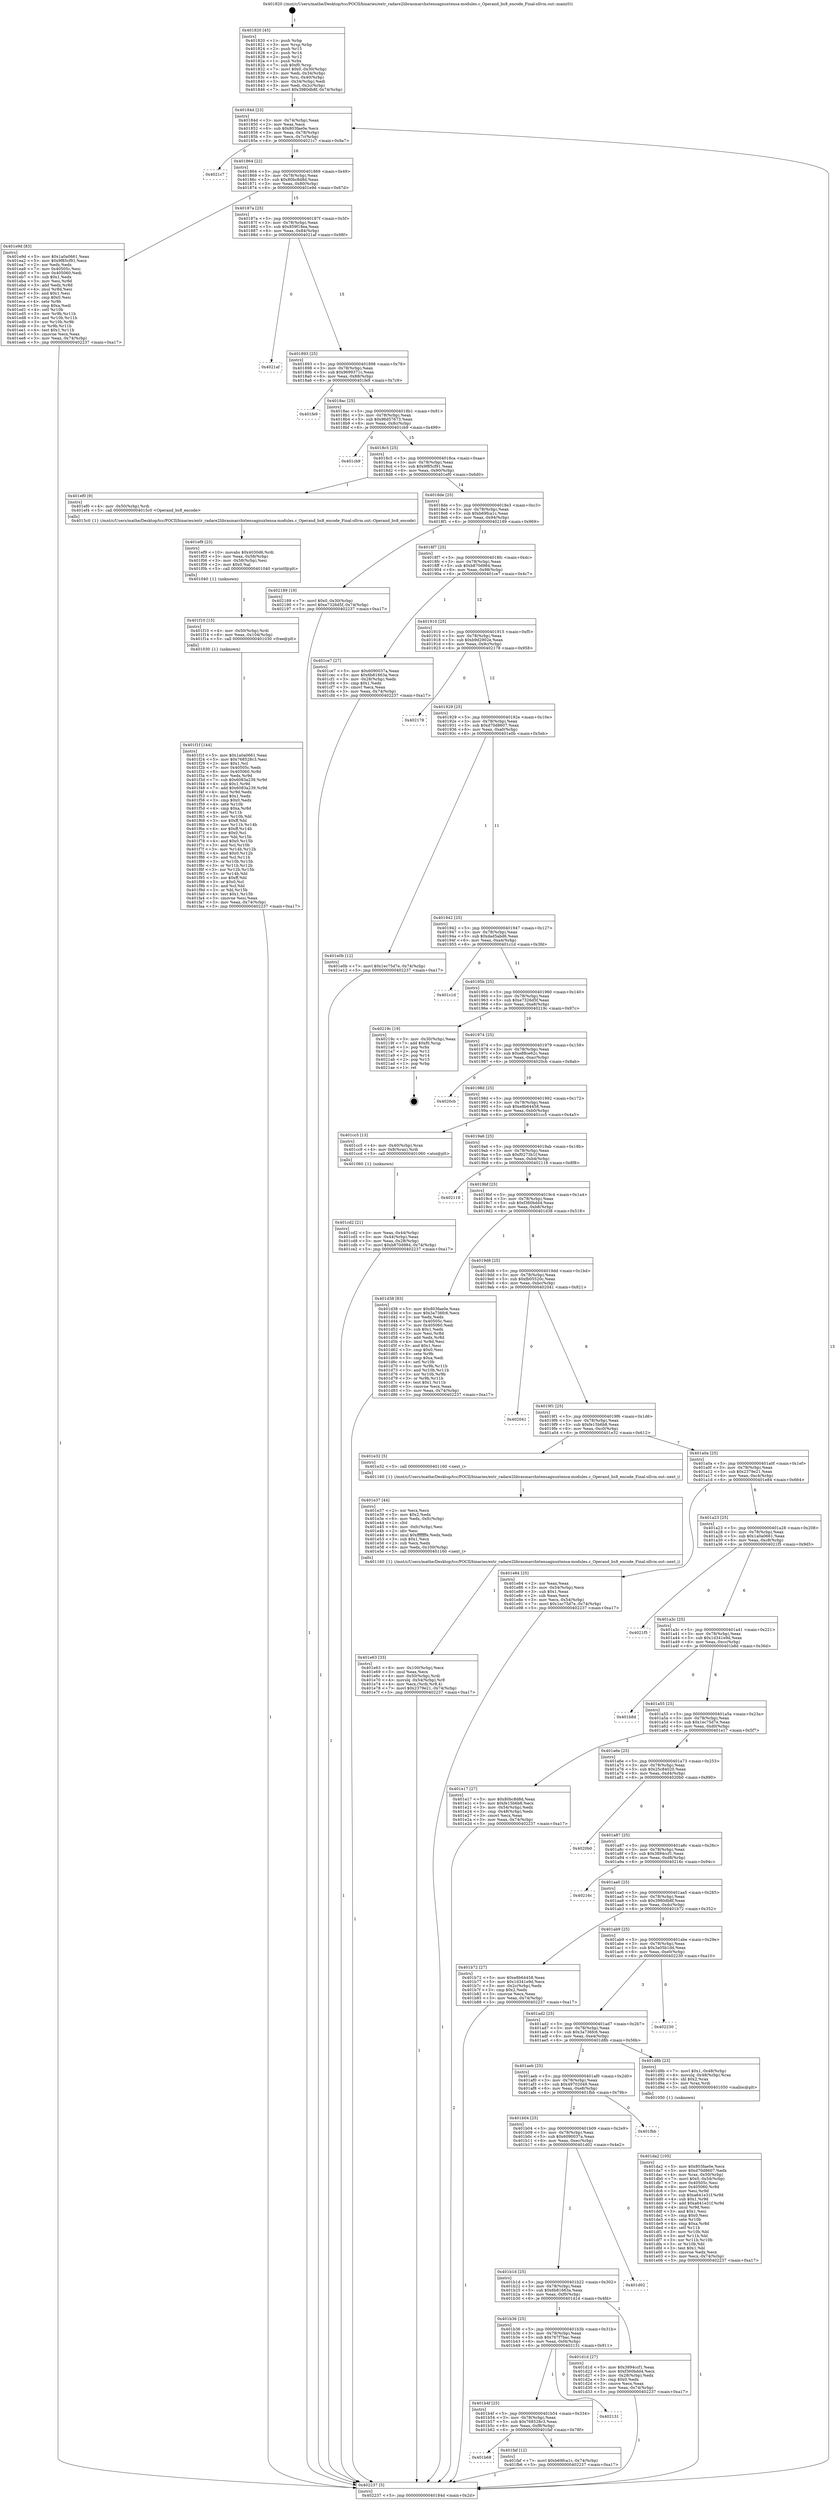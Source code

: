 digraph "0x401820" {
  label = "0x401820 (/mnt/c/Users/mathe/Desktop/tcc/POCII/binaries/extr_radare2librasmarchxtensagnuxtensa-modules.c_Operand_bs8_encode_Final-ollvm.out::main(0))"
  labelloc = "t"
  node[shape=record]

  Entry [label="",width=0.3,height=0.3,shape=circle,fillcolor=black,style=filled]
  "0x40184d" [label="{
     0x40184d [23]\l
     | [instrs]\l
     &nbsp;&nbsp;0x40184d \<+3\>: mov -0x74(%rbp),%eax\l
     &nbsp;&nbsp;0x401850 \<+2\>: mov %eax,%ecx\l
     &nbsp;&nbsp;0x401852 \<+6\>: sub $0x803fae0e,%ecx\l
     &nbsp;&nbsp;0x401858 \<+3\>: mov %eax,-0x78(%rbp)\l
     &nbsp;&nbsp;0x40185b \<+3\>: mov %ecx,-0x7c(%rbp)\l
     &nbsp;&nbsp;0x40185e \<+6\>: je 00000000004021c7 \<main+0x9a7\>\l
  }"]
  "0x4021c7" [label="{
     0x4021c7\l
  }", style=dashed]
  "0x401864" [label="{
     0x401864 [22]\l
     | [instrs]\l
     &nbsp;&nbsp;0x401864 \<+5\>: jmp 0000000000401869 \<main+0x49\>\l
     &nbsp;&nbsp;0x401869 \<+3\>: mov -0x78(%rbp),%eax\l
     &nbsp;&nbsp;0x40186c \<+5\>: sub $0x80bc8d8d,%eax\l
     &nbsp;&nbsp;0x401871 \<+3\>: mov %eax,-0x80(%rbp)\l
     &nbsp;&nbsp;0x401874 \<+6\>: je 0000000000401e9d \<main+0x67d\>\l
  }"]
  Exit [label="",width=0.3,height=0.3,shape=circle,fillcolor=black,style=filled,peripheries=2]
  "0x401e9d" [label="{
     0x401e9d [83]\l
     | [instrs]\l
     &nbsp;&nbsp;0x401e9d \<+5\>: mov $0x1a0a0661,%eax\l
     &nbsp;&nbsp;0x401ea2 \<+5\>: mov $0x9f85cf91,%ecx\l
     &nbsp;&nbsp;0x401ea7 \<+2\>: xor %edx,%edx\l
     &nbsp;&nbsp;0x401ea9 \<+7\>: mov 0x40505c,%esi\l
     &nbsp;&nbsp;0x401eb0 \<+7\>: mov 0x405060,%edi\l
     &nbsp;&nbsp;0x401eb7 \<+3\>: sub $0x1,%edx\l
     &nbsp;&nbsp;0x401eba \<+3\>: mov %esi,%r8d\l
     &nbsp;&nbsp;0x401ebd \<+3\>: add %edx,%r8d\l
     &nbsp;&nbsp;0x401ec0 \<+4\>: imul %r8d,%esi\l
     &nbsp;&nbsp;0x401ec4 \<+3\>: and $0x1,%esi\l
     &nbsp;&nbsp;0x401ec7 \<+3\>: cmp $0x0,%esi\l
     &nbsp;&nbsp;0x401eca \<+4\>: sete %r9b\l
     &nbsp;&nbsp;0x401ece \<+3\>: cmp $0xa,%edi\l
     &nbsp;&nbsp;0x401ed1 \<+4\>: setl %r10b\l
     &nbsp;&nbsp;0x401ed5 \<+3\>: mov %r9b,%r11b\l
     &nbsp;&nbsp;0x401ed8 \<+3\>: and %r10b,%r11b\l
     &nbsp;&nbsp;0x401edb \<+3\>: xor %r10b,%r9b\l
     &nbsp;&nbsp;0x401ede \<+3\>: or %r9b,%r11b\l
     &nbsp;&nbsp;0x401ee1 \<+4\>: test $0x1,%r11b\l
     &nbsp;&nbsp;0x401ee5 \<+3\>: cmovne %ecx,%eax\l
     &nbsp;&nbsp;0x401ee8 \<+3\>: mov %eax,-0x74(%rbp)\l
     &nbsp;&nbsp;0x401eeb \<+5\>: jmp 0000000000402237 \<main+0xa17\>\l
  }"]
  "0x40187a" [label="{
     0x40187a [25]\l
     | [instrs]\l
     &nbsp;&nbsp;0x40187a \<+5\>: jmp 000000000040187f \<main+0x5f\>\l
     &nbsp;&nbsp;0x40187f \<+3\>: mov -0x78(%rbp),%eax\l
     &nbsp;&nbsp;0x401882 \<+5\>: sub $0x859f18ea,%eax\l
     &nbsp;&nbsp;0x401887 \<+6\>: mov %eax,-0x84(%rbp)\l
     &nbsp;&nbsp;0x40188d \<+6\>: je 00000000004021af \<main+0x98f\>\l
  }"]
  "0x401b68" [label="{
     0x401b68\l
  }", style=dashed]
  "0x4021af" [label="{
     0x4021af\l
  }", style=dashed]
  "0x401893" [label="{
     0x401893 [25]\l
     | [instrs]\l
     &nbsp;&nbsp;0x401893 \<+5\>: jmp 0000000000401898 \<main+0x78\>\l
     &nbsp;&nbsp;0x401898 \<+3\>: mov -0x78(%rbp),%eax\l
     &nbsp;&nbsp;0x40189b \<+5\>: sub $0x9699371c,%eax\l
     &nbsp;&nbsp;0x4018a0 \<+6\>: mov %eax,-0x88(%rbp)\l
     &nbsp;&nbsp;0x4018a6 \<+6\>: je 0000000000401fe9 \<main+0x7c9\>\l
  }"]
  "0x401faf" [label="{
     0x401faf [12]\l
     | [instrs]\l
     &nbsp;&nbsp;0x401faf \<+7\>: movl $0xb69fca1c,-0x74(%rbp)\l
     &nbsp;&nbsp;0x401fb6 \<+5\>: jmp 0000000000402237 \<main+0xa17\>\l
  }"]
  "0x401fe9" [label="{
     0x401fe9\l
  }", style=dashed]
  "0x4018ac" [label="{
     0x4018ac [25]\l
     | [instrs]\l
     &nbsp;&nbsp;0x4018ac \<+5\>: jmp 00000000004018b1 \<main+0x91\>\l
     &nbsp;&nbsp;0x4018b1 \<+3\>: mov -0x78(%rbp),%eax\l
     &nbsp;&nbsp;0x4018b4 \<+5\>: sub $0x96d57673,%eax\l
     &nbsp;&nbsp;0x4018b9 \<+6\>: mov %eax,-0x8c(%rbp)\l
     &nbsp;&nbsp;0x4018bf \<+6\>: je 0000000000401cb9 \<main+0x499\>\l
  }"]
  "0x401b4f" [label="{
     0x401b4f [25]\l
     | [instrs]\l
     &nbsp;&nbsp;0x401b4f \<+5\>: jmp 0000000000401b54 \<main+0x334\>\l
     &nbsp;&nbsp;0x401b54 \<+3\>: mov -0x78(%rbp),%eax\l
     &nbsp;&nbsp;0x401b57 \<+5\>: sub $0x768528c3,%eax\l
     &nbsp;&nbsp;0x401b5c \<+6\>: mov %eax,-0xf8(%rbp)\l
     &nbsp;&nbsp;0x401b62 \<+6\>: je 0000000000401faf \<main+0x78f\>\l
  }"]
  "0x401cb9" [label="{
     0x401cb9\l
  }", style=dashed]
  "0x4018c5" [label="{
     0x4018c5 [25]\l
     | [instrs]\l
     &nbsp;&nbsp;0x4018c5 \<+5\>: jmp 00000000004018ca \<main+0xaa\>\l
     &nbsp;&nbsp;0x4018ca \<+3\>: mov -0x78(%rbp),%eax\l
     &nbsp;&nbsp;0x4018cd \<+5\>: sub $0x9f85cf91,%eax\l
     &nbsp;&nbsp;0x4018d2 \<+6\>: mov %eax,-0x90(%rbp)\l
     &nbsp;&nbsp;0x4018d8 \<+6\>: je 0000000000401ef0 \<main+0x6d0\>\l
  }"]
  "0x402131" [label="{
     0x402131\l
  }", style=dashed]
  "0x401ef0" [label="{
     0x401ef0 [9]\l
     | [instrs]\l
     &nbsp;&nbsp;0x401ef0 \<+4\>: mov -0x50(%rbp),%rdi\l
     &nbsp;&nbsp;0x401ef4 \<+5\>: call 00000000004015c0 \<Operand_bs8_encode\>\l
     | [calls]\l
     &nbsp;&nbsp;0x4015c0 \{1\} (/mnt/c/Users/mathe/Desktop/tcc/POCII/binaries/extr_radare2librasmarchxtensagnuxtensa-modules.c_Operand_bs8_encode_Final-ollvm.out::Operand_bs8_encode)\l
  }"]
  "0x4018de" [label="{
     0x4018de [25]\l
     | [instrs]\l
     &nbsp;&nbsp;0x4018de \<+5\>: jmp 00000000004018e3 \<main+0xc3\>\l
     &nbsp;&nbsp;0x4018e3 \<+3\>: mov -0x78(%rbp),%eax\l
     &nbsp;&nbsp;0x4018e6 \<+5\>: sub $0xb69fca1c,%eax\l
     &nbsp;&nbsp;0x4018eb \<+6\>: mov %eax,-0x94(%rbp)\l
     &nbsp;&nbsp;0x4018f1 \<+6\>: je 0000000000402189 \<main+0x969\>\l
  }"]
  "0x401f1f" [label="{
     0x401f1f [144]\l
     | [instrs]\l
     &nbsp;&nbsp;0x401f1f \<+5\>: mov $0x1a0a0661,%eax\l
     &nbsp;&nbsp;0x401f24 \<+5\>: mov $0x768528c3,%esi\l
     &nbsp;&nbsp;0x401f29 \<+2\>: mov $0x1,%cl\l
     &nbsp;&nbsp;0x401f2b \<+7\>: mov 0x40505c,%edx\l
     &nbsp;&nbsp;0x401f32 \<+8\>: mov 0x405060,%r8d\l
     &nbsp;&nbsp;0x401f3a \<+3\>: mov %edx,%r9d\l
     &nbsp;&nbsp;0x401f3d \<+7\>: sub $0x6083a239,%r9d\l
     &nbsp;&nbsp;0x401f44 \<+4\>: sub $0x1,%r9d\l
     &nbsp;&nbsp;0x401f48 \<+7\>: add $0x6083a239,%r9d\l
     &nbsp;&nbsp;0x401f4f \<+4\>: imul %r9d,%edx\l
     &nbsp;&nbsp;0x401f53 \<+3\>: and $0x1,%edx\l
     &nbsp;&nbsp;0x401f56 \<+3\>: cmp $0x0,%edx\l
     &nbsp;&nbsp;0x401f59 \<+4\>: sete %r10b\l
     &nbsp;&nbsp;0x401f5d \<+4\>: cmp $0xa,%r8d\l
     &nbsp;&nbsp;0x401f61 \<+4\>: setl %r11b\l
     &nbsp;&nbsp;0x401f65 \<+3\>: mov %r10b,%bl\l
     &nbsp;&nbsp;0x401f68 \<+3\>: xor $0xff,%bl\l
     &nbsp;&nbsp;0x401f6b \<+3\>: mov %r11b,%r14b\l
     &nbsp;&nbsp;0x401f6e \<+4\>: xor $0xff,%r14b\l
     &nbsp;&nbsp;0x401f72 \<+3\>: xor $0x0,%cl\l
     &nbsp;&nbsp;0x401f75 \<+3\>: mov %bl,%r15b\l
     &nbsp;&nbsp;0x401f78 \<+4\>: and $0x0,%r15b\l
     &nbsp;&nbsp;0x401f7c \<+3\>: and %cl,%r10b\l
     &nbsp;&nbsp;0x401f7f \<+3\>: mov %r14b,%r12b\l
     &nbsp;&nbsp;0x401f82 \<+4\>: and $0x0,%r12b\l
     &nbsp;&nbsp;0x401f86 \<+3\>: and %cl,%r11b\l
     &nbsp;&nbsp;0x401f89 \<+3\>: or %r10b,%r15b\l
     &nbsp;&nbsp;0x401f8c \<+3\>: or %r11b,%r12b\l
     &nbsp;&nbsp;0x401f8f \<+3\>: xor %r12b,%r15b\l
     &nbsp;&nbsp;0x401f92 \<+3\>: or %r14b,%bl\l
     &nbsp;&nbsp;0x401f95 \<+3\>: xor $0xff,%bl\l
     &nbsp;&nbsp;0x401f98 \<+3\>: or $0x0,%cl\l
     &nbsp;&nbsp;0x401f9b \<+2\>: and %cl,%bl\l
     &nbsp;&nbsp;0x401f9d \<+3\>: or %bl,%r15b\l
     &nbsp;&nbsp;0x401fa0 \<+4\>: test $0x1,%r15b\l
     &nbsp;&nbsp;0x401fa4 \<+3\>: cmovne %esi,%eax\l
     &nbsp;&nbsp;0x401fa7 \<+3\>: mov %eax,-0x74(%rbp)\l
     &nbsp;&nbsp;0x401faa \<+5\>: jmp 0000000000402237 \<main+0xa17\>\l
  }"]
  "0x402189" [label="{
     0x402189 [19]\l
     | [instrs]\l
     &nbsp;&nbsp;0x402189 \<+7\>: movl $0x0,-0x30(%rbp)\l
     &nbsp;&nbsp;0x402190 \<+7\>: movl $0xe7326d5f,-0x74(%rbp)\l
     &nbsp;&nbsp;0x402197 \<+5\>: jmp 0000000000402237 \<main+0xa17\>\l
  }"]
  "0x4018f7" [label="{
     0x4018f7 [25]\l
     | [instrs]\l
     &nbsp;&nbsp;0x4018f7 \<+5\>: jmp 00000000004018fc \<main+0xdc\>\l
     &nbsp;&nbsp;0x4018fc \<+3\>: mov -0x78(%rbp),%eax\l
     &nbsp;&nbsp;0x4018ff \<+5\>: sub $0xb870d984,%eax\l
     &nbsp;&nbsp;0x401904 \<+6\>: mov %eax,-0x98(%rbp)\l
     &nbsp;&nbsp;0x40190a \<+6\>: je 0000000000401ce7 \<main+0x4c7\>\l
  }"]
  "0x401f10" [label="{
     0x401f10 [15]\l
     | [instrs]\l
     &nbsp;&nbsp;0x401f10 \<+4\>: mov -0x50(%rbp),%rdi\l
     &nbsp;&nbsp;0x401f14 \<+6\>: mov %eax,-0x104(%rbp)\l
     &nbsp;&nbsp;0x401f1a \<+5\>: call 0000000000401030 \<free@plt\>\l
     | [calls]\l
     &nbsp;&nbsp;0x401030 \{1\} (unknown)\l
  }"]
  "0x401ce7" [label="{
     0x401ce7 [27]\l
     | [instrs]\l
     &nbsp;&nbsp;0x401ce7 \<+5\>: mov $0x6090037a,%eax\l
     &nbsp;&nbsp;0x401cec \<+5\>: mov $0x6b81663a,%ecx\l
     &nbsp;&nbsp;0x401cf1 \<+3\>: mov -0x28(%rbp),%edx\l
     &nbsp;&nbsp;0x401cf4 \<+3\>: cmp $0x1,%edx\l
     &nbsp;&nbsp;0x401cf7 \<+3\>: cmovl %ecx,%eax\l
     &nbsp;&nbsp;0x401cfa \<+3\>: mov %eax,-0x74(%rbp)\l
     &nbsp;&nbsp;0x401cfd \<+5\>: jmp 0000000000402237 \<main+0xa17\>\l
  }"]
  "0x401910" [label="{
     0x401910 [25]\l
     | [instrs]\l
     &nbsp;&nbsp;0x401910 \<+5\>: jmp 0000000000401915 \<main+0xf5\>\l
     &nbsp;&nbsp;0x401915 \<+3\>: mov -0x78(%rbp),%eax\l
     &nbsp;&nbsp;0x401918 \<+5\>: sub $0xb9d2902e,%eax\l
     &nbsp;&nbsp;0x40191d \<+6\>: mov %eax,-0x9c(%rbp)\l
     &nbsp;&nbsp;0x401923 \<+6\>: je 0000000000402178 \<main+0x958\>\l
  }"]
  "0x401ef9" [label="{
     0x401ef9 [23]\l
     | [instrs]\l
     &nbsp;&nbsp;0x401ef9 \<+10\>: movabs $0x4030d6,%rdi\l
     &nbsp;&nbsp;0x401f03 \<+3\>: mov %eax,-0x58(%rbp)\l
     &nbsp;&nbsp;0x401f06 \<+3\>: mov -0x58(%rbp),%esi\l
     &nbsp;&nbsp;0x401f09 \<+2\>: mov $0x0,%al\l
     &nbsp;&nbsp;0x401f0b \<+5\>: call 0000000000401040 \<printf@plt\>\l
     | [calls]\l
     &nbsp;&nbsp;0x401040 \{1\} (unknown)\l
  }"]
  "0x402178" [label="{
     0x402178\l
  }", style=dashed]
  "0x401929" [label="{
     0x401929 [25]\l
     | [instrs]\l
     &nbsp;&nbsp;0x401929 \<+5\>: jmp 000000000040192e \<main+0x10e\>\l
     &nbsp;&nbsp;0x40192e \<+3\>: mov -0x78(%rbp),%eax\l
     &nbsp;&nbsp;0x401931 \<+5\>: sub $0xd70d8607,%eax\l
     &nbsp;&nbsp;0x401936 \<+6\>: mov %eax,-0xa0(%rbp)\l
     &nbsp;&nbsp;0x40193c \<+6\>: je 0000000000401e0b \<main+0x5eb\>\l
  }"]
  "0x401e63" [label="{
     0x401e63 [33]\l
     | [instrs]\l
     &nbsp;&nbsp;0x401e63 \<+6\>: mov -0x100(%rbp),%ecx\l
     &nbsp;&nbsp;0x401e69 \<+3\>: imul %eax,%ecx\l
     &nbsp;&nbsp;0x401e6c \<+4\>: mov -0x50(%rbp),%rdi\l
     &nbsp;&nbsp;0x401e70 \<+4\>: movslq -0x54(%rbp),%r8\l
     &nbsp;&nbsp;0x401e74 \<+4\>: mov %ecx,(%rdi,%r8,4)\l
     &nbsp;&nbsp;0x401e78 \<+7\>: movl $0x2379e21,-0x74(%rbp)\l
     &nbsp;&nbsp;0x401e7f \<+5\>: jmp 0000000000402237 \<main+0xa17\>\l
  }"]
  "0x401e0b" [label="{
     0x401e0b [12]\l
     | [instrs]\l
     &nbsp;&nbsp;0x401e0b \<+7\>: movl $0x1ec75d7e,-0x74(%rbp)\l
     &nbsp;&nbsp;0x401e12 \<+5\>: jmp 0000000000402237 \<main+0xa17\>\l
  }"]
  "0x401942" [label="{
     0x401942 [25]\l
     | [instrs]\l
     &nbsp;&nbsp;0x401942 \<+5\>: jmp 0000000000401947 \<main+0x127\>\l
     &nbsp;&nbsp;0x401947 \<+3\>: mov -0x78(%rbp),%eax\l
     &nbsp;&nbsp;0x40194a \<+5\>: sub $0xdad5abd6,%eax\l
     &nbsp;&nbsp;0x40194f \<+6\>: mov %eax,-0xa4(%rbp)\l
     &nbsp;&nbsp;0x401955 \<+6\>: je 0000000000401c1d \<main+0x3fd\>\l
  }"]
  "0x401e37" [label="{
     0x401e37 [44]\l
     | [instrs]\l
     &nbsp;&nbsp;0x401e37 \<+2\>: xor %ecx,%ecx\l
     &nbsp;&nbsp;0x401e39 \<+5\>: mov $0x2,%edx\l
     &nbsp;&nbsp;0x401e3e \<+6\>: mov %edx,-0xfc(%rbp)\l
     &nbsp;&nbsp;0x401e44 \<+1\>: cltd\l
     &nbsp;&nbsp;0x401e45 \<+6\>: mov -0xfc(%rbp),%esi\l
     &nbsp;&nbsp;0x401e4b \<+2\>: idiv %esi\l
     &nbsp;&nbsp;0x401e4d \<+6\>: imul $0xfffffffe,%edx,%edx\l
     &nbsp;&nbsp;0x401e53 \<+3\>: sub $0x1,%ecx\l
     &nbsp;&nbsp;0x401e56 \<+2\>: sub %ecx,%edx\l
     &nbsp;&nbsp;0x401e58 \<+6\>: mov %edx,-0x100(%rbp)\l
     &nbsp;&nbsp;0x401e5e \<+5\>: call 0000000000401160 \<next_i\>\l
     | [calls]\l
     &nbsp;&nbsp;0x401160 \{1\} (/mnt/c/Users/mathe/Desktop/tcc/POCII/binaries/extr_radare2librasmarchxtensagnuxtensa-modules.c_Operand_bs8_encode_Final-ollvm.out::next_i)\l
  }"]
  "0x401c1d" [label="{
     0x401c1d\l
  }", style=dashed]
  "0x40195b" [label="{
     0x40195b [25]\l
     | [instrs]\l
     &nbsp;&nbsp;0x40195b \<+5\>: jmp 0000000000401960 \<main+0x140\>\l
     &nbsp;&nbsp;0x401960 \<+3\>: mov -0x78(%rbp),%eax\l
     &nbsp;&nbsp;0x401963 \<+5\>: sub $0xe7326d5f,%eax\l
     &nbsp;&nbsp;0x401968 \<+6\>: mov %eax,-0xa8(%rbp)\l
     &nbsp;&nbsp;0x40196e \<+6\>: je 000000000040219c \<main+0x97c\>\l
  }"]
  "0x401da2" [label="{
     0x401da2 [105]\l
     | [instrs]\l
     &nbsp;&nbsp;0x401da2 \<+5\>: mov $0x803fae0e,%ecx\l
     &nbsp;&nbsp;0x401da7 \<+5\>: mov $0xd70d8607,%edx\l
     &nbsp;&nbsp;0x401dac \<+4\>: mov %rax,-0x50(%rbp)\l
     &nbsp;&nbsp;0x401db0 \<+7\>: movl $0x0,-0x54(%rbp)\l
     &nbsp;&nbsp;0x401db7 \<+7\>: mov 0x40505c,%esi\l
     &nbsp;&nbsp;0x401dbe \<+8\>: mov 0x405060,%r8d\l
     &nbsp;&nbsp;0x401dc6 \<+3\>: mov %esi,%r9d\l
     &nbsp;&nbsp;0x401dc9 \<+7\>: sub $0xa641e31f,%r9d\l
     &nbsp;&nbsp;0x401dd0 \<+4\>: sub $0x1,%r9d\l
     &nbsp;&nbsp;0x401dd4 \<+7\>: add $0xa641e31f,%r9d\l
     &nbsp;&nbsp;0x401ddb \<+4\>: imul %r9d,%esi\l
     &nbsp;&nbsp;0x401ddf \<+3\>: and $0x1,%esi\l
     &nbsp;&nbsp;0x401de2 \<+3\>: cmp $0x0,%esi\l
     &nbsp;&nbsp;0x401de5 \<+4\>: sete %r10b\l
     &nbsp;&nbsp;0x401de9 \<+4\>: cmp $0xa,%r8d\l
     &nbsp;&nbsp;0x401ded \<+4\>: setl %r11b\l
     &nbsp;&nbsp;0x401df1 \<+3\>: mov %r10b,%bl\l
     &nbsp;&nbsp;0x401df4 \<+3\>: and %r11b,%bl\l
     &nbsp;&nbsp;0x401df7 \<+3\>: xor %r11b,%r10b\l
     &nbsp;&nbsp;0x401dfa \<+3\>: or %r10b,%bl\l
     &nbsp;&nbsp;0x401dfd \<+3\>: test $0x1,%bl\l
     &nbsp;&nbsp;0x401e00 \<+3\>: cmovne %edx,%ecx\l
     &nbsp;&nbsp;0x401e03 \<+3\>: mov %ecx,-0x74(%rbp)\l
     &nbsp;&nbsp;0x401e06 \<+5\>: jmp 0000000000402237 \<main+0xa17\>\l
  }"]
  "0x40219c" [label="{
     0x40219c [19]\l
     | [instrs]\l
     &nbsp;&nbsp;0x40219c \<+3\>: mov -0x30(%rbp),%eax\l
     &nbsp;&nbsp;0x40219f \<+7\>: add $0xf0,%rsp\l
     &nbsp;&nbsp;0x4021a6 \<+1\>: pop %rbx\l
     &nbsp;&nbsp;0x4021a7 \<+2\>: pop %r12\l
     &nbsp;&nbsp;0x4021a9 \<+2\>: pop %r14\l
     &nbsp;&nbsp;0x4021ab \<+2\>: pop %r15\l
     &nbsp;&nbsp;0x4021ad \<+1\>: pop %rbp\l
     &nbsp;&nbsp;0x4021ae \<+1\>: ret\l
  }"]
  "0x401974" [label="{
     0x401974 [25]\l
     | [instrs]\l
     &nbsp;&nbsp;0x401974 \<+5\>: jmp 0000000000401979 \<main+0x159\>\l
     &nbsp;&nbsp;0x401979 \<+3\>: mov -0x78(%rbp),%eax\l
     &nbsp;&nbsp;0x40197c \<+5\>: sub $0xe88ce62c,%eax\l
     &nbsp;&nbsp;0x401981 \<+6\>: mov %eax,-0xac(%rbp)\l
     &nbsp;&nbsp;0x401987 \<+6\>: je 00000000004020cb \<main+0x8ab\>\l
  }"]
  "0x401b36" [label="{
     0x401b36 [25]\l
     | [instrs]\l
     &nbsp;&nbsp;0x401b36 \<+5\>: jmp 0000000000401b3b \<main+0x31b\>\l
     &nbsp;&nbsp;0x401b3b \<+3\>: mov -0x78(%rbp),%eax\l
     &nbsp;&nbsp;0x401b3e \<+5\>: sub $0x767f7bac,%eax\l
     &nbsp;&nbsp;0x401b43 \<+6\>: mov %eax,-0xf4(%rbp)\l
     &nbsp;&nbsp;0x401b49 \<+6\>: je 0000000000402131 \<main+0x911\>\l
  }"]
  "0x4020cb" [label="{
     0x4020cb\l
  }", style=dashed]
  "0x40198d" [label="{
     0x40198d [25]\l
     | [instrs]\l
     &nbsp;&nbsp;0x40198d \<+5\>: jmp 0000000000401992 \<main+0x172\>\l
     &nbsp;&nbsp;0x401992 \<+3\>: mov -0x78(%rbp),%eax\l
     &nbsp;&nbsp;0x401995 \<+5\>: sub $0xe8b64458,%eax\l
     &nbsp;&nbsp;0x40199a \<+6\>: mov %eax,-0xb0(%rbp)\l
     &nbsp;&nbsp;0x4019a0 \<+6\>: je 0000000000401cc5 \<main+0x4a5\>\l
  }"]
  "0x401d1d" [label="{
     0x401d1d [27]\l
     | [instrs]\l
     &nbsp;&nbsp;0x401d1d \<+5\>: mov $0x3894ccf1,%eax\l
     &nbsp;&nbsp;0x401d22 \<+5\>: mov $0xf360bdd4,%ecx\l
     &nbsp;&nbsp;0x401d27 \<+3\>: mov -0x28(%rbp),%edx\l
     &nbsp;&nbsp;0x401d2a \<+3\>: cmp $0x0,%edx\l
     &nbsp;&nbsp;0x401d2d \<+3\>: cmove %ecx,%eax\l
     &nbsp;&nbsp;0x401d30 \<+3\>: mov %eax,-0x74(%rbp)\l
     &nbsp;&nbsp;0x401d33 \<+5\>: jmp 0000000000402237 \<main+0xa17\>\l
  }"]
  "0x401cc5" [label="{
     0x401cc5 [13]\l
     | [instrs]\l
     &nbsp;&nbsp;0x401cc5 \<+4\>: mov -0x40(%rbp),%rax\l
     &nbsp;&nbsp;0x401cc9 \<+4\>: mov 0x8(%rax),%rdi\l
     &nbsp;&nbsp;0x401ccd \<+5\>: call 0000000000401060 \<atoi@plt\>\l
     | [calls]\l
     &nbsp;&nbsp;0x401060 \{1\} (unknown)\l
  }"]
  "0x4019a6" [label="{
     0x4019a6 [25]\l
     | [instrs]\l
     &nbsp;&nbsp;0x4019a6 \<+5\>: jmp 00000000004019ab \<main+0x18b\>\l
     &nbsp;&nbsp;0x4019ab \<+3\>: mov -0x78(%rbp),%eax\l
     &nbsp;&nbsp;0x4019ae \<+5\>: sub $0xf0273b1f,%eax\l
     &nbsp;&nbsp;0x4019b3 \<+6\>: mov %eax,-0xb4(%rbp)\l
     &nbsp;&nbsp;0x4019b9 \<+6\>: je 0000000000402118 \<main+0x8f8\>\l
  }"]
  "0x401b1d" [label="{
     0x401b1d [25]\l
     | [instrs]\l
     &nbsp;&nbsp;0x401b1d \<+5\>: jmp 0000000000401b22 \<main+0x302\>\l
     &nbsp;&nbsp;0x401b22 \<+3\>: mov -0x78(%rbp),%eax\l
     &nbsp;&nbsp;0x401b25 \<+5\>: sub $0x6b81663a,%eax\l
     &nbsp;&nbsp;0x401b2a \<+6\>: mov %eax,-0xf0(%rbp)\l
     &nbsp;&nbsp;0x401b30 \<+6\>: je 0000000000401d1d \<main+0x4fd\>\l
  }"]
  "0x402118" [label="{
     0x402118\l
  }", style=dashed]
  "0x4019bf" [label="{
     0x4019bf [25]\l
     | [instrs]\l
     &nbsp;&nbsp;0x4019bf \<+5\>: jmp 00000000004019c4 \<main+0x1a4\>\l
     &nbsp;&nbsp;0x4019c4 \<+3\>: mov -0x78(%rbp),%eax\l
     &nbsp;&nbsp;0x4019c7 \<+5\>: sub $0xf360bdd4,%eax\l
     &nbsp;&nbsp;0x4019cc \<+6\>: mov %eax,-0xb8(%rbp)\l
     &nbsp;&nbsp;0x4019d2 \<+6\>: je 0000000000401d38 \<main+0x518\>\l
  }"]
  "0x401d02" [label="{
     0x401d02\l
  }", style=dashed]
  "0x401d38" [label="{
     0x401d38 [83]\l
     | [instrs]\l
     &nbsp;&nbsp;0x401d38 \<+5\>: mov $0x803fae0e,%eax\l
     &nbsp;&nbsp;0x401d3d \<+5\>: mov $0x3a736fc6,%ecx\l
     &nbsp;&nbsp;0x401d42 \<+2\>: xor %edx,%edx\l
     &nbsp;&nbsp;0x401d44 \<+7\>: mov 0x40505c,%esi\l
     &nbsp;&nbsp;0x401d4b \<+7\>: mov 0x405060,%edi\l
     &nbsp;&nbsp;0x401d52 \<+3\>: sub $0x1,%edx\l
     &nbsp;&nbsp;0x401d55 \<+3\>: mov %esi,%r8d\l
     &nbsp;&nbsp;0x401d58 \<+3\>: add %edx,%r8d\l
     &nbsp;&nbsp;0x401d5b \<+4\>: imul %r8d,%esi\l
     &nbsp;&nbsp;0x401d5f \<+3\>: and $0x1,%esi\l
     &nbsp;&nbsp;0x401d62 \<+3\>: cmp $0x0,%esi\l
     &nbsp;&nbsp;0x401d65 \<+4\>: sete %r9b\l
     &nbsp;&nbsp;0x401d69 \<+3\>: cmp $0xa,%edi\l
     &nbsp;&nbsp;0x401d6c \<+4\>: setl %r10b\l
     &nbsp;&nbsp;0x401d70 \<+3\>: mov %r9b,%r11b\l
     &nbsp;&nbsp;0x401d73 \<+3\>: and %r10b,%r11b\l
     &nbsp;&nbsp;0x401d76 \<+3\>: xor %r10b,%r9b\l
     &nbsp;&nbsp;0x401d79 \<+3\>: or %r9b,%r11b\l
     &nbsp;&nbsp;0x401d7c \<+4\>: test $0x1,%r11b\l
     &nbsp;&nbsp;0x401d80 \<+3\>: cmovne %ecx,%eax\l
     &nbsp;&nbsp;0x401d83 \<+3\>: mov %eax,-0x74(%rbp)\l
     &nbsp;&nbsp;0x401d86 \<+5\>: jmp 0000000000402237 \<main+0xa17\>\l
  }"]
  "0x4019d8" [label="{
     0x4019d8 [25]\l
     | [instrs]\l
     &nbsp;&nbsp;0x4019d8 \<+5\>: jmp 00000000004019dd \<main+0x1bd\>\l
     &nbsp;&nbsp;0x4019dd \<+3\>: mov -0x78(%rbp),%eax\l
     &nbsp;&nbsp;0x4019e0 \<+5\>: sub $0xfb05520c,%eax\l
     &nbsp;&nbsp;0x4019e5 \<+6\>: mov %eax,-0xbc(%rbp)\l
     &nbsp;&nbsp;0x4019eb \<+6\>: je 0000000000402041 \<main+0x821\>\l
  }"]
  "0x401b04" [label="{
     0x401b04 [25]\l
     | [instrs]\l
     &nbsp;&nbsp;0x401b04 \<+5\>: jmp 0000000000401b09 \<main+0x2e9\>\l
     &nbsp;&nbsp;0x401b09 \<+3\>: mov -0x78(%rbp),%eax\l
     &nbsp;&nbsp;0x401b0c \<+5\>: sub $0x6090037a,%eax\l
     &nbsp;&nbsp;0x401b11 \<+6\>: mov %eax,-0xec(%rbp)\l
     &nbsp;&nbsp;0x401b17 \<+6\>: je 0000000000401d02 \<main+0x4e2\>\l
  }"]
  "0x402041" [label="{
     0x402041\l
  }", style=dashed]
  "0x4019f1" [label="{
     0x4019f1 [25]\l
     | [instrs]\l
     &nbsp;&nbsp;0x4019f1 \<+5\>: jmp 00000000004019f6 \<main+0x1d6\>\l
     &nbsp;&nbsp;0x4019f6 \<+3\>: mov -0x78(%rbp),%eax\l
     &nbsp;&nbsp;0x4019f9 \<+5\>: sub $0xfe15b6b8,%eax\l
     &nbsp;&nbsp;0x4019fe \<+6\>: mov %eax,-0xc0(%rbp)\l
     &nbsp;&nbsp;0x401a04 \<+6\>: je 0000000000401e32 \<main+0x612\>\l
  }"]
  "0x401fbb" [label="{
     0x401fbb\l
  }", style=dashed]
  "0x401e32" [label="{
     0x401e32 [5]\l
     | [instrs]\l
     &nbsp;&nbsp;0x401e32 \<+5\>: call 0000000000401160 \<next_i\>\l
     | [calls]\l
     &nbsp;&nbsp;0x401160 \{1\} (/mnt/c/Users/mathe/Desktop/tcc/POCII/binaries/extr_radare2librasmarchxtensagnuxtensa-modules.c_Operand_bs8_encode_Final-ollvm.out::next_i)\l
  }"]
  "0x401a0a" [label="{
     0x401a0a [25]\l
     | [instrs]\l
     &nbsp;&nbsp;0x401a0a \<+5\>: jmp 0000000000401a0f \<main+0x1ef\>\l
     &nbsp;&nbsp;0x401a0f \<+3\>: mov -0x78(%rbp),%eax\l
     &nbsp;&nbsp;0x401a12 \<+5\>: sub $0x2379e21,%eax\l
     &nbsp;&nbsp;0x401a17 \<+6\>: mov %eax,-0xc4(%rbp)\l
     &nbsp;&nbsp;0x401a1d \<+6\>: je 0000000000401e84 \<main+0x664\>\l
  }"]
  "0x401aeb" [label="{
     0x401aeb [25]\l
     | [instrs]\l
     &nbsp;&nbsp;0x401aeb \<+5\>: jmp 0000000000401af0 \<main+0x2d0\>\l
     &nbsp;&nbsp;0x401af0 \<+3\>: mov -0x78(%rbp),%eax\l
     &nbsp;&nbsp;0x401af3 \<+5\>: sub $0x49702049,%eax\l
     &nbsp;&nbsp;0x401af8 \<+6\>: mov %eax,-0xe8(%rbp)\l
     &nbsp;&nbsp;0x401afe \<+6\>: je 0000000000401fbb \<main+0x79b\>\l
  }"]
  "0x401e84" [label="{
     0x401e84 [25]\l
     | [instrs]\l
     &nbsp;&nbsp;0x401e84 \<+2\>: xor %eax,%eax\l
     &nbsp;&nbsp;0x401e86 \<+3\>: mov -0x54(%rbp),%ecx\l
     &nbsp;&nbsp;0x401e89 \<+3\>: sub $0x1,%eax\l
     &nbsp;&nbsp;0x401e8c \<+2\>: sub %eax,%ecx\l
     &nbsp;&nbsp;0x401e8e \<+3\>: mov %ecx,-0x54(%rbp)\l
     &nbsp;&nbsp;0x401e91 \<+7\>: movl $0x1ec75d7e,-0x74(%rbp)\l
     &nbsp;&nbsp;0x401e98 \<+5\>: jmp 0000000000402237 \<main+0xa17\>\l
  }"]
  "0x401a23" [label="{
     0x401a23 [25]\l
     | [instrs]\l
     &nbsp;&nbsp;0x401a23 \<+5\>: jmp 0000000000401a28 \<main+0x208\>\l
     &nbsp;&nbsp;0x401a28 \<+3\>: mov -0x78(%rbp),%eax\l
     &nbsp;&nbsp;0x401a2b \<+5\>: sub $0x1a0a0661,%eax\l
     &nbsp;&nbsp;0x401a30 \<+6\>: mov %eax,-0xc8(%rbp)\l
     &nbsp;&nbsp;0x401a36 \<+6\>: je 00000000004021f5 \<main+0x9d5\>\l
  }"]
  "0x401d8b" [label="{
     0x401d8b [23]\l
     | [instrs]\l
     &nbsp;&nbsp;0x401d8b \<+7\>: movl $0x1,-0x48(%rbp)\l
     &nbsp;&nbsp;0x401d92 \<+4\>: movslq -0x48(%rbp),%rax\l
     &nbsp;&nbsp;0x401d96 \<+4\>: shl $0x2,%rax\l
     &nbsp;&nbsp;0x401d9a \<+3\>: mov %rax,%rdi\l
     &nbsp;&nbsp;0x401d9d \<+5\>: call 0000000000401050 \<malloc@plt\>\l
     | [calls]\l
     &nbsp;&nbsp;0x401050 \{1\} (unknown)\l
  }"]
  "0x4021f5" [label="{
     0x4021f5\l
  }", style=dashed]
  "0x401a3c" [label="{
     0x401a3c [25]\l
     | [instrs]\l
     &nbsp;&nbsp;0x401a3c \<+5\>: jmp 0000000000401a41 \<main+0x221\>\l
     &nbsp;&nbsp;0x401a41 \<+3\>: mov -0x78(%rbp),%eax\l
     &nbsp;&nbsp;0x401a44 \<+5\>: sub $0x1d341e9d,%eax\l
     &nbsp;&nbsp;0x401a49 \<+6\>: mov %eax,-0xcc(%rbp)\l
     &nbsp;&nbsp;0x401a4f \<+6\>: je 0000000000401b8d \<main+0x36d\>\l
  }"]
  "0x401ad2" [label="{
     0x401ad2 [25]\l
     | [instrs]\l
     &nbsp;&nbsp;0x401ad2 \<+5\>: jmp 0000000000401ad7 \<main+0x2b7\>\l
     &nbsp;&nbsp;0x401ad7 \<+3\>: mov -0x78(%rbp),%eax\l
     &nbsp;&nbsp;0x401ada \<+5\>: sub $0x3a736fc6,%eax\l
     &nbsp;&nbsp;0x401adf \<+6\>: mov %eax,-0xe4(%rbp)\l
     &nbsp;&nbsp;0x401ae5 \<+6\>: je 0000000000401d8b \<main+0x56b\>\l
  }"]
  "0x401b8d" [label="{
     0x401b8d\l
  }", style=dashed]
  "0x401a55" [label="{
     0x401a55 [25]\l
     | [instrs]\l
     &nbsp;&nbsp;0x401a55 \<+5\>: jmp 0000000000401a5a \<main+0x23a\>\l
     &nbsp;&nbsp;0x401a5a \<+3\>: mov -0x78(%rbp),%eax\l
     &nbsp;&nbsp;0x401a5d \<+5\>: sub $0x1ec75d7e,%eax\l
     &nbsp;&nbsp;0x401a62 \<+6\>: mov %eax,-0xd0(%rbp)\l
     &nbsp;&nbsp;0x401a68 \<+6\>: je 0000000000401e17 \<main+0x5f7\>\l
  }"]
  "0x402230" [label="{
     0x402230\l
  }", style=dashed]
  "0x401e17" [label="{
     0x401e17 [27]\l
     | [instrs]\l
     &nbsp;&nbsp;0x401e17 \<+5\>: mov $0x80bc8d8d,%eax\l
     &nbsp;&nbsp;0x401e1c \<+5\>: mov $0xfe15b6b8,%ecx\l
     &nbsp;&nbsp;0x401e21 \<+3\>: mov -0x54(%rbp),%edx\l
     &nbsp;&nbsp;0x401e24 \<+3\>: cmp -0x48(%rbp),%edx\l
     &nbsp;&nbsp;0x401e27 \<+3\>: cmovl %ecx,%eax\l
     &nbsp;&nbsp;0x401e2a \<+3\>: mov %eax,-0x74(%rbp)\l
     &nbsp;&nbsp;0x401e2d \<+5\>: jmp 0000000000402237 \<main+0xa17\>\l
  }"]
  "0x401a6e" [label="{
     0x401a6e [25]\l
     | [instrs]\l
     &nbsp;&nbsp;0x401a6e \<+5\>: jmp 0000000000401a73 \<main+0x253\>\l
     &nbsp;&nbsp;0x401a73 \<+3\>: mov -0x78(%rbp),%eax\l
     &nbsp;&nbsp;0x401a76 \<+5\>: sub $0x25c84020,%eax\l
     &nbsp;&nbsp;0x401a7b \<+6\>: mov %eax,-0xd4(%rbp)\l
     &nbsp;&nbsp;0x401a81 \<+6\>: je 00000000004020b0 \<main+0x890\>\l
  }"]
  "0x401cd2" [label="{
     0x401cd2 [21]\l
     | [instrs]\l
     &nbsp;&nbsp;0x401cd2 \<+3\>: mov %eax,-0x44(%rbp)\l
     &nbsp;&nbsp;0x401cd5 \<+3\>: mov -0x44(%rbp),%eax\l
     &nbsp;&nbsp;0x401cd8 \<+3\>: mov %eax,-0x28(%rbp)\l
     &nbsp;&nbsp;0x401cdb \<+7\>: movl $0xb870d984,-0x74(%rbp)\l
     &nbsp;&nbsp;0x401ce2 \<+5\>: jmp 0000000000402237 \<main+0xa17\>\l
  }"]
  "0x4020b0" [label="{
     0x4020b0\l
  }", style=dashed]
  "0x401a87" [label="{
     0x401a87 [25]\l
     | [instrs]\l
     &nbsp;&nbsp;0x401a87 \<+5\>: jmp 0000000000401a8c \<main+0x26c\>\l
     &nbsp;&nbsp;0x401a8c \<+3\>: mov -0x78(%rbp),%eax\l
     &nbsp;&nbsp;0x401a8f \<+5\>: sub $0x3894ccf1,%eax\l
     &nbsp;&nbsp;0x401a94 \<+6\>: mov %eax,-0xd8(%rbp)\l
     &nbsp;&nbsp;0x401a9a \<+6\>: je 000000000040216c \<main+0x94c\>\l
  }"]
  "0x401820" [label="{
     0x401820 [45]\l
     | [instrs]\l
     &nbsp;&nbsp;0x401820 \<+1\>: push %rbp\l
     &nbsp;&nbsp;0x401821 \<+3\>: mov %rsp,%rbp\l
     &nbsp;&nbsp;0x401824 \<+2\>: push %r15\l
     &nbsp;&nbsp;0x401826 \<+2\>: push %r14\l
     &nbsp;&nbsp;0x401828 \<+2\>: push %r12\l
     &nbsp;&nbsp;0x40182a \<+1\>: push %rbx\l
     &nbsp;&nbsp;0x40182b \<+7\>: sub $0xf0,%rsp\l
     &nbsp;&nbsp;0x401832 \<+7\>: movl $0x0,-0x30(%rbp)\l
     &nbsp;&nbsp;0x401839 \<+3\>: mov %edi,-0x34(%rbp)\l
     &nbsp;&nbsp;0x40183c \<+4\>: mov %rsi,-0x40(%rbp)\l
     &nbsp;&nbsp;0x401840 \<+3\>: mov -0x34(%rbp),%edi\l
     &nbsp;&nbsp;0x401843 \<+3\>: mov %edi,-0x2c(%rbp)\l
     &nbsp;&nbsp;0x401846 \<+7\>: movl $0x3980db8f,-0x74(%rbp)\l
  }"]
  "0x40216c" [label="{
     0x40216c\l
  }", style=dashed]
  "0x401aa0" [label="{
     0x401aa0 [25]\l
     | [instrs]\l
     &nbsp;&nbsp;0x401aa0 \<+5\>: jmp 0000000000401aa5 \<main+0x285\>\l
     &nbsp;&nbsp;0x401aa5 \<+3\>: mov -0x78(%rbp),%eax\l
     &nbsp;&nbsp;0x401aa8 \<+5\>: sub $0x3980db8f,%eax\l
     &nbsp;&nbsp;0x401aad \<+6\>: mov %eax,-0xdc(%rbp)\l
     &nbsp;&nbsp;0x401ab3 \<+6\>: je 0000000000401b72 \<main+0x352\>\l
  }"]
  "0x402237" [label="{
     0x402237 [5]\l
     | [instrs]\l
     &nbsp;&nbsp;0x402237 \<+5\>: jmp 000000000040184d \<main+0x2d\>\l
  }"]
  "0x401b72" [label="{
     0x401b72 [27]\l
     | [instrs]\l
     &nbsp;&nbsp;0x401b72 \<+5\>: mov $0xe8b64458,%eax\l
     &nbsp;&nbsp;0x401b77 \<+5\>: mov $0x1d341e9d,%ecx\l
     &nbsp;&nbsp;0x401b7c \<+3\>: mov -0x2c(%rbp),%edx\l
     &nbsp;&nbsp;0x401b7f \<+3\>: cmp $0x2,%edx\l
     &nbsp;&nbsp;0x401b82 \<+3\>: cmovne %ecx,%eax\l
     &nbsp;&nbsp;0x401b85 \<+3\>: mov %eax,-0x74(%rbp)\l
     &nbsp;&nbsp;0x401b88 \<+5\>: jmp 0000000000402237 \<main+0xa17\>\l
  }"]
  "0x401ab9" [label="{
     0x401ab9 [25]\l
     | [instrs]\l
     &nbsp;&nbsp;0x401ab9 \<+5\>: jmp 0000000000401abe \<main+0x29e\>\l
     &nbsp;&nbsp;0x401abe \<+3\>: mov -0x78(%rbp),%eax\l
     &nbsp;&nbsp;0x401ac1 \<+5\>: sub $0x3a05b1dd,%eax\l
     &nbsp;&nbsp;0x401ac6 \<+6\>: mov %eax,-0xe0(%rbp)\l
     &nbsp;&nbsp;0x401acc \<+6\>: je 0000000000402230 \<main+0xa10\>\l
  }"]
  Entry -> "0x401820" [label=" 1"]
  "0x40184d" -> "0x4021c7" [label=" 0"]
  "0x40184d" -> "0x401864" [label=" 16"]
  "0x40219c" -> Exit [label=" 1"]
  "0x401864" -> "0x401e9d" [label=" 1"]
  "0x401864" -> "0x40187a" [label=" 15"]
  "0x402189" -> "0x402237" [label=" 1"]
  "0x40187a" -> "0x4021af" [label=" 0"]
  "0x40187a" -> "0x401893" [label=" 15"]
  "0x401faf" -> "0x402237" [label=" 1"]
  "0x401893" -> "0x401fe9" [label=" 0"]
  "0x401893" -> "0x4018ac" [label=" 15"]
  "0x401b4f" -> "0x401b68" [label=" 0"]
  "0x4018ac" -> "0x401cb9" [label=" 0"]
  "0x4018ac" -> "0x4018c5" [label=" 15"]
  "0x401b4f" -> "0x401faf" [label=" 1"]
  "0x4018c5" -> "0x401ef0" [label=" 1"]
  "0x4018c5" -> "0x4018de" [label=" 14"]
  "0x401b36" -> "0x401b4f" [label=" 1"]
  "0x4018de" -> "0x402189" [label=" 1"]
  "0x4018de" -> "0x4018f7" [label=" 13"]
  "0x401b36" -> "0x402131" [label=" 0"]
  "0x4018f7" -> "0x401ce7" [label=" 1"]
  "0x4018f7" -> "0x401910" [label=" 12"]
  "0x401f1f" -> "0x402237" [label=" 1"]
  "0x401910" -> "0x402178" [label=" 0"]
  "0x401910" -> "0x401929" [label=" 12"]
  "0x401f10" -> "0x401f1f" [label=" 1"]
  "0x401929" -> "0x401e0b" [label=" 1"]
  "0x401929" -> "0x401942" [label=" 11"]
  "0x401ef9" -> "0x401f10" [label=" 1"]
  "0x401942" -> "0x401c1d" [label=" 0"]
  "0x401942" -> "0x40195b" [label=" 11"]
  "0x401ef0" -> "0x401ef9" [label=" 1"]
  "0x40195b" -> "0x40219c" [label=" 1"]
  "0x40195b" -> "0x401974" [label=" 10"]
  "0x401e9d" -> "0x402237" [label=" 1"]
  "0x401974" -> "0x4020cb" [label=" 0"]
  "0x401974" -> "0x40198d" [label=" 10"]
  "0x401e84" -> "0x402237" [label=" 1"]
  "0x40198d" -> "0x401cc5" [label=" 1"]
  "0x40198d" -> "0x4019a6" [label=" 9"]
  "0x401e63" -> "0x402237" [label=" 1"]
  "0x4019a6" -> "0x402118" [label=" 0"]
  "0x4019a6" -> "0x4019bf" [label=" 9"]
  "0x401e32" -> "0x401e37" [label=" 1"]
  "0x4019bf" -> "0x401d38" [label=" 1"]
  "0x4019bf" -> "0x4019d8" [label=" 8"]
  "0x401e17" -> "0x402237" [label=" 2"]
  "0x4019d8" -> "0x402041" [label=" 0"]
  "0x4019d8" -> "0x4019f1" [label=" 8"]
  "0x401da2" -> "0x402237" [label=" 1"]
  "0x4019f1" -> "0x401e32" [label=" 1"]
  "0x4019f1" -> "0x401a0a" [label=" 7"]
  "0x401d8b" -> "0x401da2" [label=" 1"]
  "0x401a0a" -> "0x401e84" [label=" 1"]
  "0x401a0a" -> "0x401a23" [label=" 6"]
  "0x401d1d" -> "0x402237" [label=" 1"]
  "0x401a23" -> "0x4021f5" [label=" 0"]
  "0x401a23" -> "0x401a3c" [label=" 6"]
  "0x401b1d" -> "0x401b36" [label=" 1"]
  "0x401a3c" -> "0x401b8d" [label=" 0"]
  "0x401a3c" -> "0x401a55" [label=" 6"]
  "0x401e37" -> "0x401e63" [label=" 1"]
  "0x401a55" -> "0x401e17" [label=" 2"]
  "0x401a55" -> "0x401a6e" [label=" 4"]
  "0x401b04" -> "0x401b1d" [label=" 2"]
  "0x401a6e" -> "0x4020b0" [label=" 0"]
  "0x401a6e" -> "0x401a87" [label=" 4"]
  "0x401e0b" -> "0x402237" [label=" 1"]
  "0x401a87" -> "0x40216c" [label=" 0"]
  "0x401a87" -> "0x401aa0" [label=" 4"]
  "0x401aeb" -> "0x401b04" [label=" 2"]
  "0x401aa0" -> "0x401b72" [label=" 1"]
  "0x401aa0" -> "0x401ab9" [label=" 3"]
  "0x401b72" -> "0x402237" [label=" 1"]
  "0x401820" -> "0x40184d" [label=" 1"]
  "0x402237" -> "0x40184d" [label=" 15"]
  "0x401cc5" -> "0x401cd2" [label=" 1"]
  "0x401cd2" -> "0x402237" [label=" 1"]
  "0x401ce7" -> "0x402237" [label=" 1"]
  "0x401b04" -> "0x401d02" [label=" 0"]
  "0x401ab9" -> "0x402230" [label=" 0"]
  "0x401ab9" -> "0x401ad2" [label=" 3"]
  "0x401b1d" -> "0x401d1d" [label=" 1"]
  "0x401ad2" -> "0x401d8b" [label=" 1"]
  "0x401ad2" -> "0x401aeb" [label=" 2"]
  "0x401d38" -> "0x402237" [label=" 1"]
  "0x401aeb" -> "0x401fbb" [label=" 0"]
}
